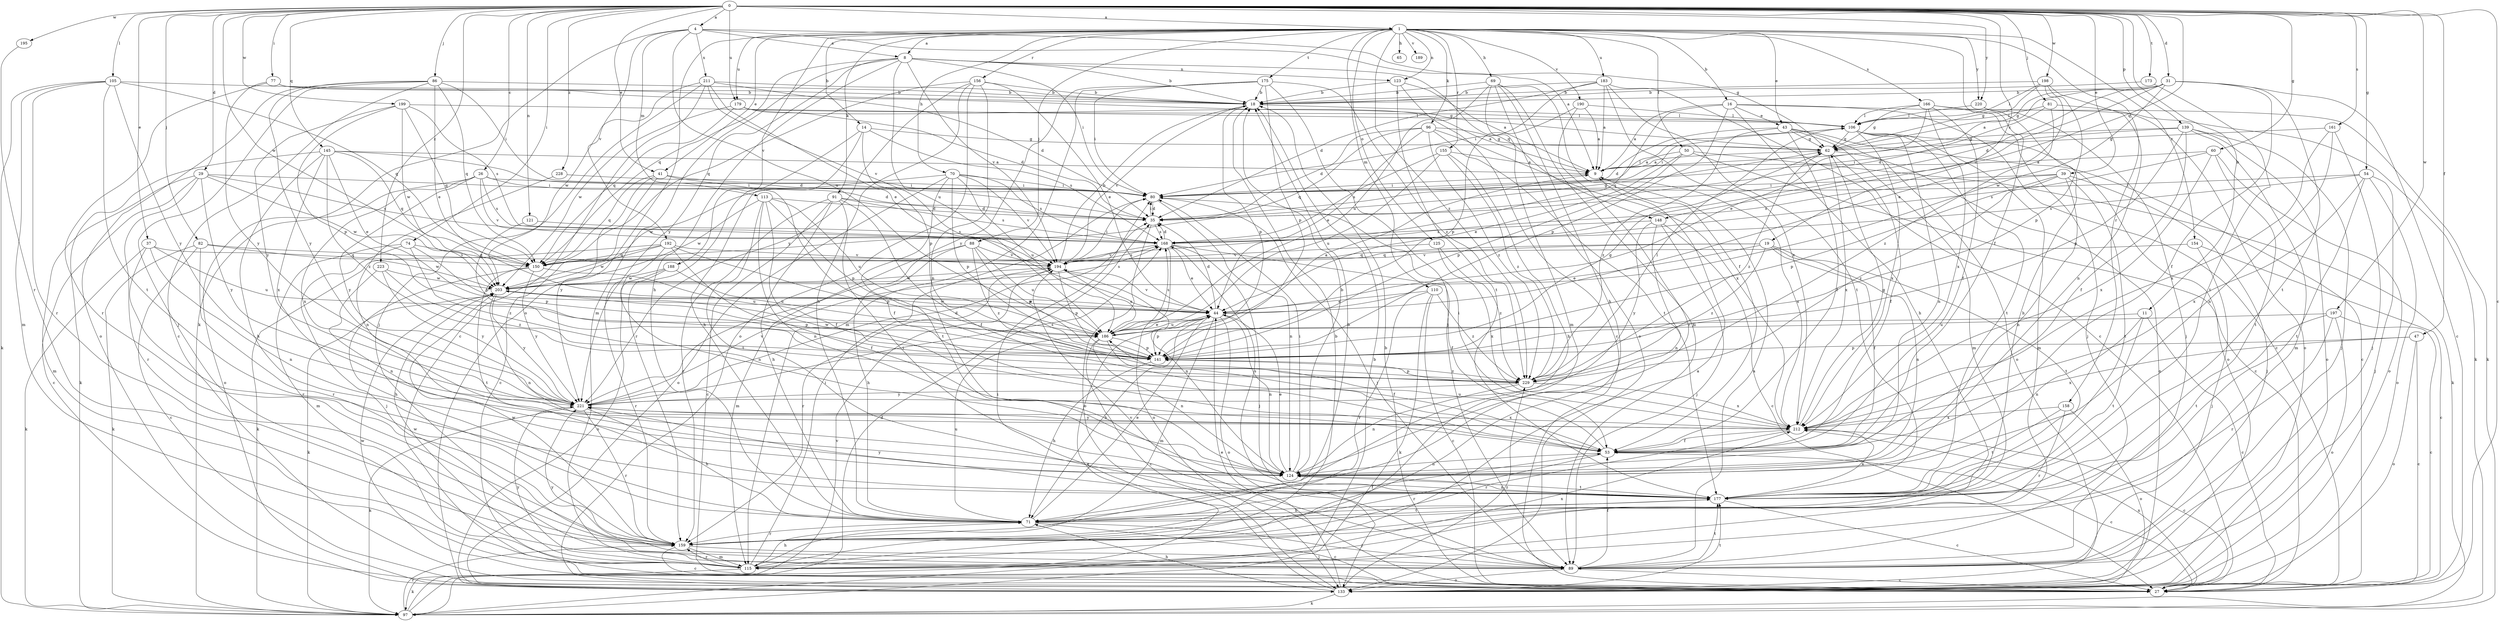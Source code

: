 strict digraph  {
0;
1;
4;
8;
9;
11;
14;
16;
18;
19;
26;
27;
29;
31;
35;
37;
39;
41;
43;
44;
47;
50;
53;
54;
60;
62;
65;
69;
70;
71;
74;
77;
80;
81;
82;
86;
88;
89;
91;
96;
97;
105;
106;
110;
113;
115;
121;
123;
124;
125;
133;
139;
141;
145;
148;
150;
154;
155;
156;
158;
159;
161;
166;
168;
173;
175;
177;
179;
183;
186;
188;
189;
190;
192;
194;
195;
197;
198;
199;
203;
211;
212;
220;
221;
223;
228;
229;
0 -> 1  [label=a];
0 -> 4  [label=a];
0 -> 11  [label=b];
0 -> 19  [label=c];
0 -> 26  [label=c];
0 -> 27  [label=c];
0 -> 29  [label=d];
0 -> 31  [label=d];
0 -> 37  [label=e];
0 -> 39  [label=e];
0 -> 41  [label=e];
0 -> 47  [label=f];
0 -> 54  [label=g];
0 -> 60  [label=g];
0 -> 74  [label=i];
0 -> 77  [label=i];
0 -> 81  [label=j];
0 -> 82  [label=j];
0 -> 86  [label=j];
0 -> 105  [label=l];
0 -> 121  [label=n];
0 -> 139  [label=p];
0 -> 145  [label=q];
0 -> 148  [label=q];
0 -> 161  [label=s];
0 -> 173  [label=t];
0 -> 179  [label=u];
0 -> 195  [label=w];
0 -> 197  [label=w];
0 -> 198  [label=w];
0 -> 199  [label=w];
0 -> 203  [label=w];
0 -> 220  [label=y];
0 -> 223  [label=z];
0 -> 228  [label=z];
1 -> 8  [label=a];
1 -> 14  [label=b];
1 -> 16  [label=b];
1 -> 41  [label=e];
1 -> 43  [label=e];
1 -> 50  [label=f];
1 -> 53  [label=f];
1 -> 65  [label=h];
1 -> 69  [label=h];
1 -> 70  [label=h];
1 -> 88  [label=j];
1 -> 91  [label=k];
1 -> 96  [label=k];
1 -> 110  [label=m];
1 -> 123  [label=n];
1 -> 125  [label=o];
1 -> 133  [label=o];
1 -> 154  [label=r];
1 -> 155  [label=r];
1 -> 156  [label=r];
1 -> 158  [label=r];
1 -> 166  [label=s];
1 -> 175  [label=t];
1 -> 179  [label=u];
1 -> 183  [label=u];
1 -> 188  [label=v];
1 -> 189  [label=v];
1 -> 190  [label=v];
1 -> 220  [label=y];
1 -> 229  [label=z];
4 -> 8  [label=a];
4 -> 9  [label=a];
4 -> 62  [label=g];
4 -> 97  [label=k];
4 -> 113  [label=m];
4 -> 186  [label=u];
4 -> 192  [label=v];
4 -> 211  [label=x];
8 -> 18  [label=b];
8 -> 71  [label=h];
8 -> 80  [label=i];
8 -> 115  [label=m];
8 -> 123  [label=n];
8 -> 148  [label=q];
8 -> 150  [label=q];
8 -> 186  [label=u];
8 -> 194  [label=v];
8 -> 221  [label=y];
9 -> 80  [label=i];
9 -> 212  [label=x];
11 -> 27  [label=c];
11 -> 124  [label=n];
11 -> 177  [label=t];
11 -> 186  [label=u];
14 -> 62  [label=g];
14 -> 71  [label=h];
14 -> 141  [label=p];
14 -> 159  [label=r];
14 -> 168  [label=s];
16 -> 9  [label=a];
16 -> 27  [label=c];
16 -> 43  [label=e];
16 -> 71  [label=h];
16 -> 97  [label=k];
16 -> 141  [label=p];
16 -> 150  [label=q];
18 -> 106  [label=l];
18 -> 141  [label=p];
18 -> 194  [label=v];
19 -> 44  [label=e];
19 -> 53  [label=f];
19 -> 124  [label=n];
19 -> 150  [label=q];
19 -> 177  [label=t];
19 -> 194  [label=v];
19 -> 229  [label=z];
26 -> 35  [label=d];
26 -> 80  [label=i];
26 -> 133  [label=o];
26 -> 168  [label=s];
26 -> 194  [label=v];
26 -> 212  [label=x];
26 -> 221  [label=y];
27 -> 18  [label=b];
27 -> 203  [label=w];
27 -> 212  [label=x];
29 -> 27  [label=c];
29 -> 80  [label=i];
29 -> 115  [label=m];
29 -> 159  [label=r];
29 -> 168  [label=s];
29 -> 203  [label=w];
29 -> 221  [label=y];
31 -> 9  [label=a];
31 -> 18  [label=b];
31 -> 27  [label=c];
31 -> 35  [label=d];
31 -> 53  [label=f];
31 -> 62  [label=g];
31 -> 168  [label=s];
31 -> 177  [label=t];
31 -> 203  [label=w];
35 -> 62  [label=g];
35 -> 80  [label=i];
35 -> 133  [label=o];
35 -> 168  [label=s];
37 -> 97  [label=k];
37 -> 124  [label=n];
37 -> 150  [label=q];
37 -> 159  [label=r];
37 -> 186  [label=u];
39 -> 80  [label=i];
39 -> 89  [label=j];
39 -> 124  [label=n];
39 -> 141  [label=p];
39 -> 168  [label=s];
39 -> 177  [label=t];
39 -> 229  [label=z];
41 -> 27  [label=c];
41 -> 53  [label=f];
41 -> 80  [label=i];
41 -> 150  [label=q];
41 -> 221  [label=y];
43 -> 27  [label=c];
43 -> 35  [label=d];
43 -> 53  [label=f];
43 -> 62  [label=g];
43 -> 115  [label=m];
43 -> 133  [label=o];
43 -> 229  [label=z];
44 -> 35  [label=d];
44 -> 71  [label=h];
44 -> 115  [label=m];
44 -> 124  [label=n];
44 -> 133  [label=o];
44 -> 141  [label=p];
44 -> 186  [label=u];
44 -> 194  [label=v];
44 -> 203  [label=w];
47 -> 27  [label=c];
47 -> 133  [label=o];
47 -> 141  [label=p];
47 -> 212  [label=x];
50 -> 9  [label=a];
50 -> 27  [label=c];
50 -> 44  [label=e];
50 -> 97  [label=k];
50 -> 141  [label=p];
53 -> 27  [label=c];
53 -> 124  [label=n];
53 -> 159  [label=r];
53 -> 186  [label=u];
54 -> 80  [label=i];
54 -> 89  [label=j];
54 -> 133  [label=o];
54 -> 168  [label=s];
54 -> 177  [label=t];
54 -> 212  [label=x];
60 -> 9  [label=a];
60 -> 133  [label=o];
60 -> 168  [label=s];
60 -> 177  [label=t];
60 -> 212  [label=x];
62 -> 9  [label=a];
62 -> 53  [label=f];
62 -> 133  [label=o];
62 -> 212  [label=x];
62 -> 229  [label=z];
69 -> 18  [label=b];
69 -> 53  [label=f];
69 -> 71  [label=h];
69 -> 89  [label=j];
69 -> 115  [label=m];
69 -> 133  [label=o];
69 -> 186  [label=u];
70 -> 80  [label=i];
70 -> 133  [label=o];
70 -> 141  [label=p];
70 -> 168  [label=s];
70 -> 177  [label=t];
70 -> 186  [label=u];
70 -> 194  [label=v];
70 -> 203  [label=w];
71 -> 27  [label=c];
71 -> 44  [label=e];
71 -> 53  [label=f];
71 -> 89  [label=j];
71 -> 159  [label=r];
71 -> 177  [label=t];
71 -> 186  [label=u];
74 -> 89  [label=j];
74 -> 115  [label=m];
74 -> 141  [label=p];
74 -> 150  [label=q];
74 -> 229  [label=z];
77 -> 18  [label=b];
77 -> 62  [label=g];
77 -> 159  [label=r];
77 -> 221  [label=y];
80 -> 35  [label=d];
80 -> 89  [label=j];
80 -> 106  [label=l];
80 -> 124  [label=n];
81 -> 35  [label=d];
81 -> 106  [label=l];
81 -> 133  [label=o];
81 -> 229  [label=z];
82 -> 27  [label=c];
82 -> 97  [label=k];
82 -> 159  [label=r];
82 -> 194  [label=v];
82 -> 203  [label=w];
86 -> 18  [label=b];
86 -> 27  [label=c];
86 -> 44  [label=e];
86 -> 80  [label=i];
86 -> 89  [label=j];
86 -> 133  [label=o];
86 -> 150  [label=q];
86 -> 221  [label=y];
88 -> 71  [label=h];
88 -> 115  [label=m];
88 -> 141  [label=p];
88 -> 186  [label=u];
88 -> 194  [label=v];
88 -> 229  [label=z];
89 -> 9  [label=a];
89 -> 27  [label=c];
89 -> 53  [label=f];
89 -> 133  [label=o];
89 -> 177  [label=t];
89 -> 194  [label=v];
89 -> 221  [label=y];
91 -> 27  [label=c];
91 -> 35  [label=d];
91 -> 53  [label=f];
91 -> 71  [label=h];
91 -> 159  [label=r];
91 -> 168  [label=s];
91 -> 177  [label=t];
96 -> 35  [label=d];
96 -> 44  [label=e];
96 -> 62  [label=g];
96 -> 150  [label=q];
96 -> 177  [label=t];
96 -> 212  [label=x];
96 -> 229  [label=z];
97 -> 18  [label=b];
97 -> 35  [label=d];
97 -> 44  [label=e];
97 -> 159  [label=r];
97 -> 194  [label=v];
105 -> 18  [label=b];
105 -> 97  [label=k];
105 -> 115  [label=m];
105 -> 150  [label=q];
105 -> 159  [label=r];
105 -> 177  [label=t];
105 -> 221  [label=y];
106 -> 62  [label=g];
106 -> 80  [label=i];
106 -> 115  [label=m];
106 -> 124  [label=n];
106 -> 133  [label=o];
106 -> 177  [label=t];
106 -> 212  [label=x];
110 -> 27  [label=c];
110 -> 44  [label=e];
110 -> 97  [label=k];
110 -> 159  [label=r];
110 -> 229  [label=z];
113 -> 35  [label=d];
113 -> 53  [label=f];
113 -> 124  [label=n];
113 -> 141  [label=p];
113 -> 177  [label=t];
113 -> 186  [label=u];
113 -> 203  [label=w];
115 -> 9  [label=a];
115 -> 18  [label=b];
115 -> 71  [label=h];
115 -> 80  [label=i];
115 -> 97  [label=k];
115 -> 159  [label=r];
115 -> 203  [label=w];
115 -> 212  [label=x];
115 -> 221  [label=y];
121 -> 141  [label=p];
121 -> 168  [label=s];
123 -> 9  [label=a];
123 -> 18  [label=b];
123 -> 27  [label=c];
123 -> 177  [label=t];
124 -> 18  [label=b];
124 -> 44  [label=e];
124 -> 80  [label=i];
124 -> 177  [label=t];
125 -> 194  [label=v];
125 -> 212  [label=x];
125 -> 229  [label=z];
133 -> 44  [label=e];
133 -> 71  [label=h];
133 -> 80  [label=i];
133 -> 97  [label=k];
133 -> 177  [label=t];
133 -> 229  [label=z];
139 -> 53  [label=f];
139 -> 62  [label=g];
139 -> 80  [label=i];
139 -> 89  [label=j];
139 -> 115  [label=m];
139 -> 133  [label=o];
139 -> 141  [label=p];
141 -> 62  [label=g];
141 -> 71  [label=h];
141 -> 203  [label=w];
141 -> 229  [label=z];
145 -> 9  [label=a];
145 -> 35  [label=d];
145 -> 44  [label=e];
145 -> 71  [label=h];
145 -> 97  [label=k];
145 -> 150  [label=q];
145 -> 212  [label=x];
145 -> 229  [label=z];
148 -> 27  [label=c];
148 -> 89  [label=j];
148 -> 124  [label=n];
148 -> 168  [label=s];
148 -> 221  [label=y];
150 -> 71  [label=h];
150 -> 177  [label=t];
150 -> 186  [label=u];
150 -> 221  [label=y];
154 -> 27  [label=c];
154 -> 89  [label=j];
154 -> 150  [label=q];
155 -> 9  [label=a];
155 -> 71  [label=h];
155 -> 168  [label=s];
155 -> 186  [label=u];
155 -> 229  [label=z];
156 -> 18  [label=b];
156 -> 44  [label=e];
156 -> 71  [label=h];
156 -> 124  [label=n];
156 -> 133  [label=o];
156 -> 150  [label=q];
156 -> 221  [label=y];
158 -> 133  [label=o];
158 -> 159  [label=r];
158 -> 177  [label=t];
158 -> 212  [label=x];
159 -> 18  [label=b];
159 -> 27  [label=c];
159 -> 89  [label=j];
159 -> 115  [label=m];
159 -> 203  [label=w];
161 -> 62  [label=g];
161 -> 89  [label=j];
161 -> 124  [label=n];
161 -> 212  [label=x];
166 -> 44  [label=e];
166 -> 53  [label=f];
166 -> 62  [label=g];
166 -> 89  [label=j];
166 -> 97  [label=k];
166 -> 106  [label=l];
166 -> 212  [label=x];
168 -> 35  [label=d];
168 -> 44  [label=e];
168 -> 53  [label=f];
168 -> 89  [label=j];
168 -> 133  [label=o];
168 -> 194  [label=v];
173 -> 18  [label=b];
173 -> 177  [label=t];
175 -> 18  [label=b];
175 -> 80  [label=i];
175 -> 89  [label=j];
175 -> 115  [label=m];
175 -> 141  [label=p];
175 -> 221  [label=y];
175 -> 229  [label=z];
177 -> 27  [label=c];
177 -> 71  [label=h];
177 -> 124  [label=n];
177 -> 168  [label=s];
177 -> 212  [label=x];
177 -> 221  [label=y];
179 -> 9  [label=a];
179 -> 35  [label=d];
179 -> 106  [label=l];
179 -> 150  [label=q];
179 -> 203  [label=w];
183 -> 9  [label=a];
183 -> 18  [label=b];
183 -> 27  [label=c];
183 -> 35  [label=d];
183 -> 80  [label=i];
183 -> 177  [label=t];
183 -> 212  [label=x];
186 -> 9  [label=a];
186 -> 27  [label=c];
186 -> 44  [label=e];
186 -> 53  [label=f];
186 -> 124  [label=n];
186 -> 141  [label=p];
186 -> 168  [label=s];
188 -> 133  [label=o];
188 -> 159  [label=r];
188 -> 186  [label=u];
188 -> 203  [label=w];
190 -> 9  [label=a];
190 -> 106  [label=l];
190 -> 141  [label=p];
190 -> 159  [label=r];
192 -> 53  [label=f];
192 -> 97  [label=k];
192 -> 124  [label=n];
192 -> 141  [label=p];
192 -> 150  [label=q];
192 -> 194  [label=v];
192 -> 203  [label=w];
194 -> 18  [label=b];
194 -> 80  [label=i];
194 -> 124  [label=n];
194 -> 141  [label=p];
194 -> 159  [label=r];
194 -> 168  [label=s];
194 -> 186  [label=u];
194 -> 203  [label=w];
195 -> 159  [label=r];
197 -> 27  [label=c];
197 -> 133  [label=o];
197 -> 159  [label=r];
197 -> 177  [label=t];
197 -> 186  [label=u];
198 -> 18  [label=b];
198 -> 44  [label=e];
198 -> 62  [label=g];
198 -> 106  [label=l];
198 -> 124  [label=n];
198 -> 141  [label=p];
199 -> 106  [label=l];
199 -> 141  [label=p];
199 -> 150  [label=q];
199 -> 168  [label=s];
199 -> 203  [label=w];
199 -> 221  [label=y];
203 -> 44  [label=e];
203 -> 97  [label=k];
203 -> 124  [label=n];
203 -> 141  [label=p];
203 -> 168  [label=s];
203 -> 221  [label=y];
211 -> 18  [label=b];
211 -> 27  [label=c];
211 -> 35  [label=d];
211 -> 44  [label=e];
211 -> 89  [label=j];
211 -> 194  [label=v];
211 -> 203  [label=w];
212 -> 27  [label=c];
212 -> 53  [label=f];
212 -> 62  [label=g];
212 -> 80  [label=i];
212 -> 159  [label=r];
212 -> 221  [label=y];
220 -> 71  [label=h];
220 -> 89  [label=j];
220 -> 106  [label=l];
221 -> 35  [label=d];
221 -> 71  [label=h];
221 -> 97  [label=k];
221 -> 159  [label=r];
221 -> 168  [label=s];
221 -> 194  [label=v];
221 -> 212  [label=x];
223 -> 124  [label=n];
223 -> 203  [label=w];
223 -> 221  [label=y];
223 -> 229  [label=z];
228 -> 80  [label=i];
228 -> 124  [label=n];
229 -> 106  [label=l];
229 -> 124  [label=n];
229 -> 141  [label=p];
229 -> 212  [label=x];
229 -> 221  [label=y];
}

